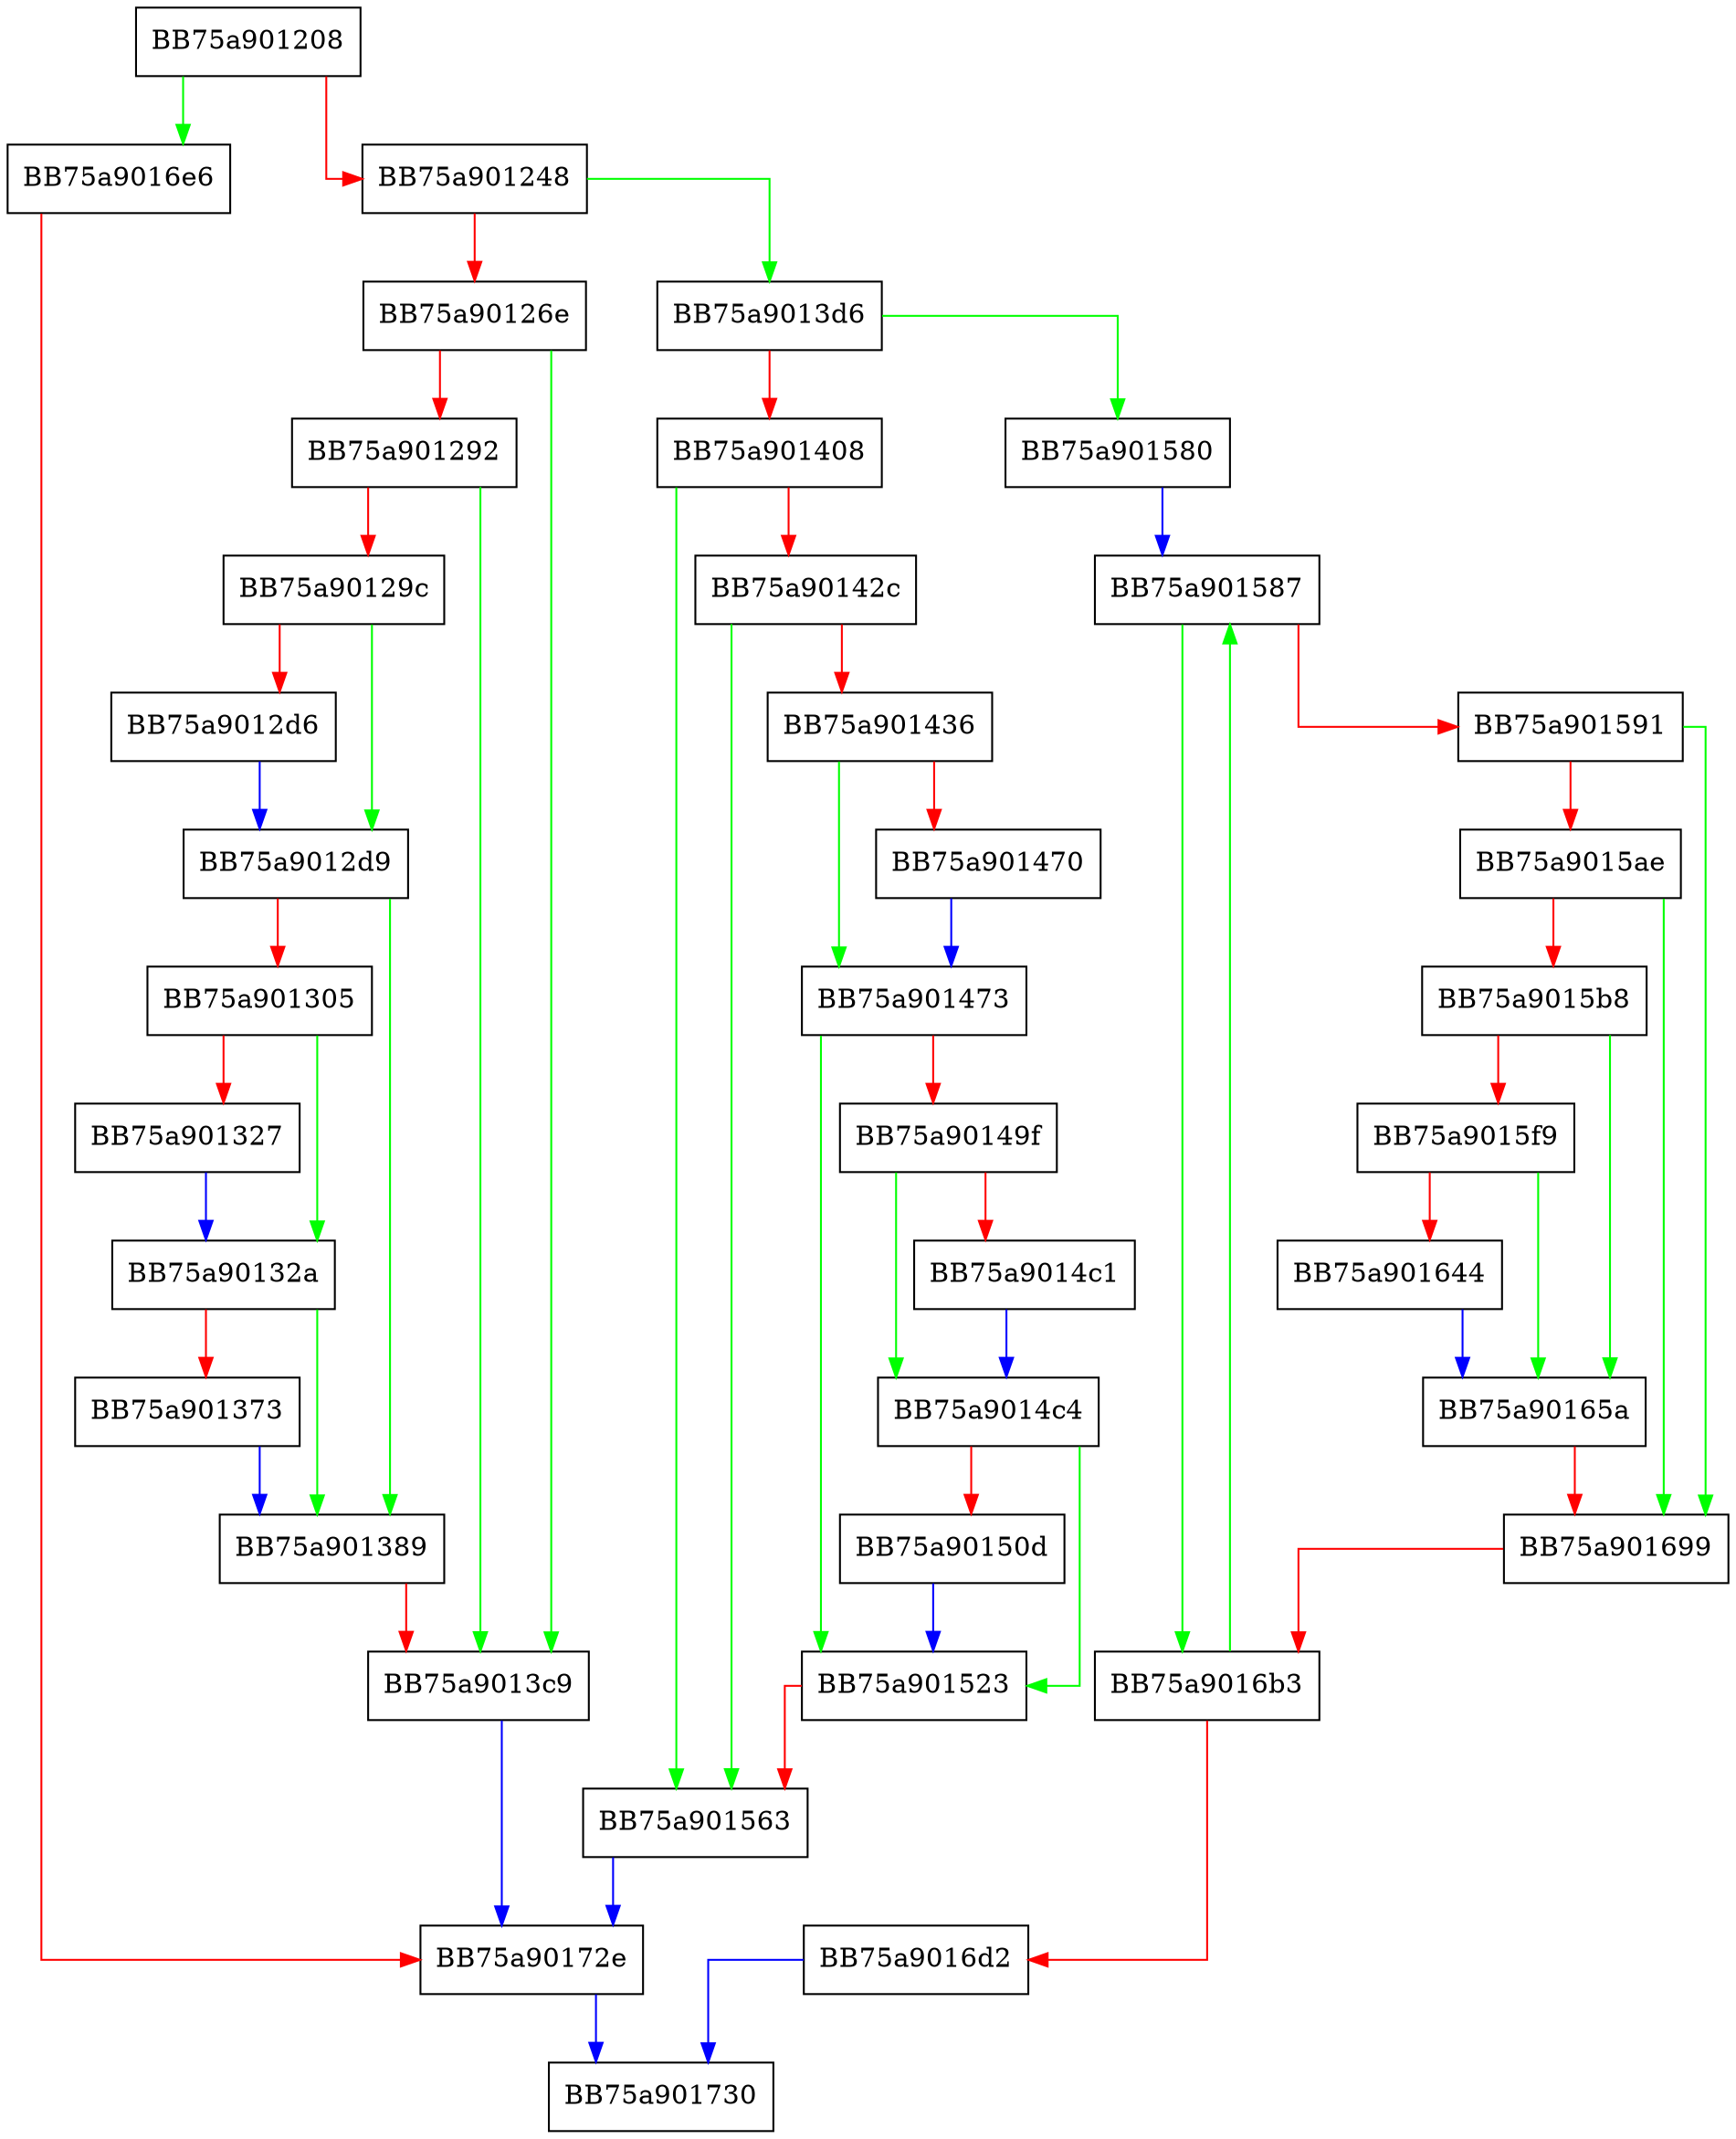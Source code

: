 digraph enumerate_threads {
  node [shape="box"];
  graph [splines=ortho];
  BB75a901208 -> BB75a9016e6 [color="green"];
  BB75a901208 -> BB75a901248 [color="red"];
  BB75a901248 -> BB75a9013d6 [color="green"];
  BB75a901248 -> BB75a90126e [color="red"];
  BB75a90126e -> BB75a9013c9 [color="green"];
  BB75a90126e -> BB75a901292 [color="red"];
  BB75a901292 -> BB75a9013c9 [color="green"];
  BB75a901292 -> BB75a90129c [color="red"];
  BB75a90129c -> BB75a9012d9 [color="green"];
  BB75a90129c -> BB75a9012d6 [color="red"];
  BB75a9012d6 -> BB75a9012d9 [color="blue"];
  BB75a9012d9 -> BB75a901389 [color="green"];
  BB75a9012d9 -> BB75a901305 [color="red"];
  BB75a901305 -> BB75a90132a [color="green"];
  BB75a901305 -> BB75a901327 [color="red"];
  BB75a901327 -> BB75a90132a [color="blue"];
  BB75a90132a -> BB75a901389 [color="green"];
  BB75a90132a -> BB75a901373 [color="red"];
  BB75a901373 -> BB75a901389 [color="blue"];
  BB75a901389 -> BB75a9013c9 [color="red"];
  BB75a9013c9 -> BB75a90172e [color="blue"];
  BB75a9013d6 -> BB75a901580 [color="green"];
  BB75a9013d6 -> BB75a901408 [color="red"];
  BB75a901408 -> BB75a901563 [color="green"];
  BB75a901408 -> BB75a90142c [color="red"];
  BB75a90142c -> BB75a901563 [color="green"];
  BB75a90142c -> BB75a901436 [color="red"];
  BB75a901436 -> BB75a901473 [color="green"];
  BB75a901436 -> BB75a901470 [color="red"];
  BB75a901470 -> BB75a901473 [color="blue"];
  BB75a901473 -> BB75a901523 [color="green"];
  BB75a901473 -> BB75a90149f [color="red"];
  BB75a90149f -> BB75a9014c4 [color="green"];
  BB75a90149f -> BB75a9014c1 [color="red"];
  BB75a9014c1 -> BB75a9014c4 [color="blue"];
  BB75a9014c4 -> BB75a901523 [color="green"];
  BB75a9014c4 -> BB75a90150d [color="red"];
  BB75a90150d -> BB75a901523 [color="blue"];
  BB75a901523 -> BB75a901563 [color="red"];
  BB75a901563 -> BB75a90172e [color="blue"];
  BB75a901580 -> BB75a901587 [color="blue"];
  BB75a901587 -> BB75a9016b3 [color="green"];
  BB75a901587 -> BB75a901591 [color="red"];
  BB75a901591 -> BB75a901699 [color="green"];
  BB75a901591 -> BB75a9015ae [color="red"];
  BB75a9015ae -> BB75a901699 [color="green"];
  BB75a9015ae -> BB75a9015b8 [color="red"];
  BB75a9015b8 -> BB75a90165a [color="green"];
  BB75a9015b8 -> BB75a9015f9 [color="red"];
  BB75a9015f9 -> BB75a90165a [color="green"];
  BB75a9015f9 -> BB75a901644 [color="red"];
  BB75a901644 -> BB75a90165a [color="blue"];
  BB75a90165a -> BB75a901699 [color="red"];
  BB75a901699 -> BB75a9016b3 [color="red"];
  BB75a9016b3 -> BB75a901587 [color="green"];
  BB75a9016b3 -> BB75a9016d2 [color="red"];
  BB75a9016d2 -> BB75a901730 [color="blue"];
  BB75a9016e6 -> BB75a90172e [color="red"];
  BB75a90172e -> BB75a901730 [color="blue"];
}